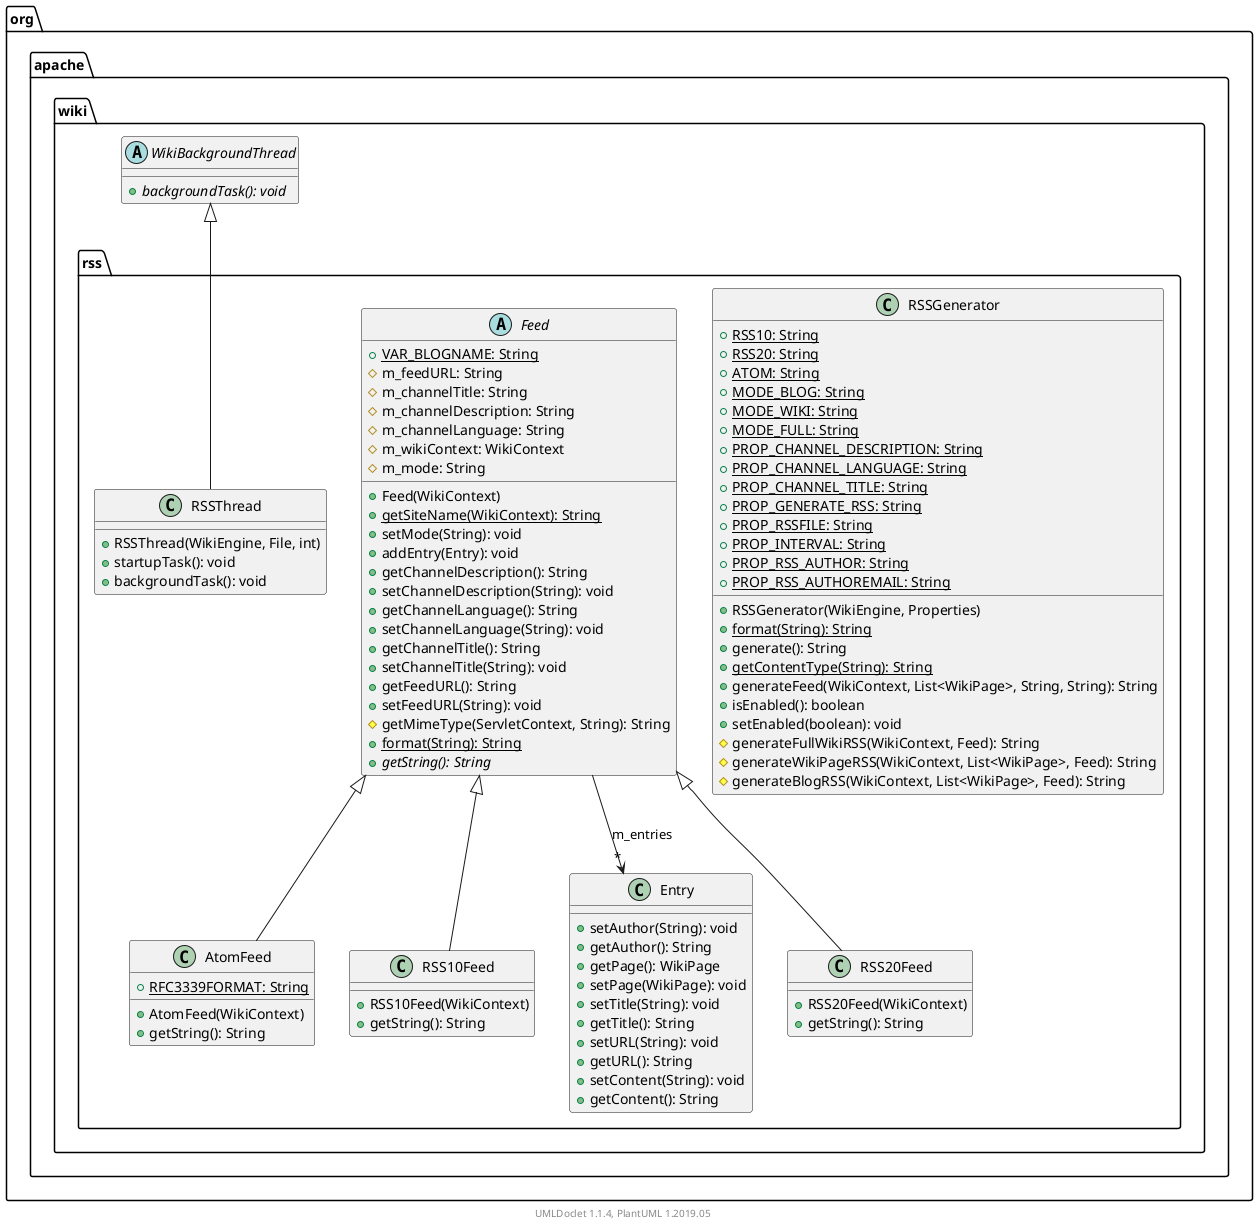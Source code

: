 @startuml

    namespace org.apache.wiki.rss {

        class RSSGenerator [[RSSGenerator.html]] {
            {static} +RSS10: String
            {static} +RSS20: String
            {static} +ATOM: String
            {static} +MODE_BLOG: String
            {static} +MODE_WIKI: String
            {static} +MODE_FULL: String
            {static} +PROP_CHANNEL_DESCRIPTION: String
            {static} +PROP_CHANNEL_LANGUAGE: String
            {static} +PROP_CHANNEL_TITLE: String
            {static} +PROP_GENERATE_RSS: String
            {static} +PROP_RSSFILE: String
            {static} +PROP_INTERVAL: String
            {static} +PROP_RSS_AUTHOR: String
            {static} +PROP_RSS_AUTHOREMAIL: String
            +RSSGenerator(WikiEngine, Properties)
            {static} +format(String): String
            +generate(): String
            {static} +getContentType(String): String
            +generateFeed(WikiContext, List<WikiPage>, String, String): String
            +isEnabled(): boolean
            +setEnabled(boolean): void
            #generateFullWikiRSS(WikiContext, Feed): String
            #generateWikiPageRSS(WikiContext, List<WikiPage>, Feed): String
            #generateBlogRSS(WikiContext, List<WikiPage>, Feed): String
        }

        class AtomFeed [[AtomFeed.html]] {
            {static} +RFC3339FORMAT: String
            +AtomFeed(WikiContext)
            +getString(): String
        }

        class RSS10Feed [[RSS10Feed.html]] {
            +RSS10Feed(WikiContext)
            +getString(): String
        }

        class Entry [[Entry.html]] {
            +setAuthor(String): void
            +getAuthor(): String
            +getPage(): WikiPage
            +setPage(WikiPage): void
            +setTitle(String): void
            +getTitle(): String
            +setURL(String): void
            +getURL(): String
            +setContent(String): void
            +getContent(): String
        }

        abstract class Feed [[Feed.html]] {
            {static} +VAR_BLOGNAME: String
            #m_feedURL: String
            #m_channelTitle: String
            #m_channelDescription: String
            #m_channelLanguage: String
            #m_wikiContext: WikiContext
            #m_mode: String
            +Feed(WikiContext)
            {static} +getSiteName(WikiContext): String
            +setMode(String): void
            +addEntry(Entry): void
            +getChannelDescription(): String
            +setChannelDescription(String): void
            +getChannelLanguage(): String
            +setChannelLanguage(String): void
            +getChannelTitle(): String
            +setChannelTitle(String): void
            +getFeedURL(): String
            +setFeedURL(String): void
            #getMimeType(ServletContext, String): String
            {static} +format(String): String
            {abstract} +getString(): String
        }

        class RSS20Feed [[RSS20Feed.html]] {
            +RSS20Feed(WikiContext)
            +getString(): String
        }

        class RSSThread [[RSSThread.html]] {
            +RSSThread(WikiEngine, File, int)
            +startupTask(): void
            +backgroundTask(): void
        }

        Feed <|-- AtomFeed

        Feed <|-- RSS10Feed

        Feed <|-- RSS20Feed

        abstract class org.apache.wiki.WikiBackgroundThread {
            {abstract} +backgroundTask(): void
        }
        org.apache.wiki.WikiBackgroundThread <|-- RSSThread

        Feed --> "*" Entry: m_entries

    }


    center footer UMLDoclet 1.1.4, PlantUML 1.2019.05
@enduml
